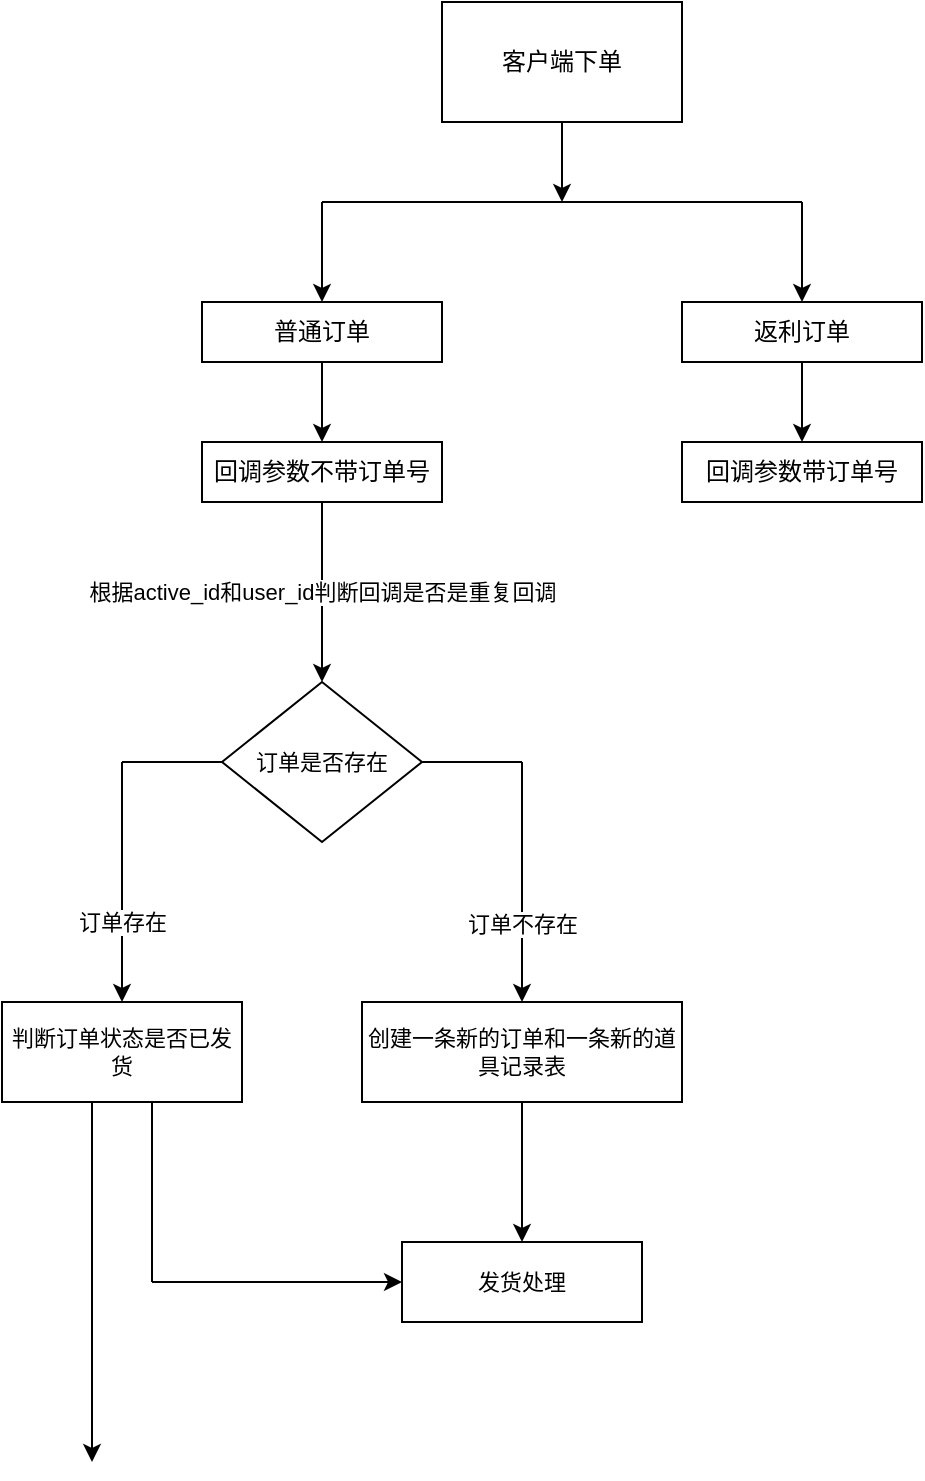 <mxfile version="20.6.0" type="github">
  <diagram id="i5tnUdshhmyFfF5Jcxsc" name="第 1 页">
    <mxGraphModel dx="1032" dy="687" grid="1" gridSize="10" guides="1" tooltips="1" connect="1" arrows="1" fold="1" page="1" pageScale="1" pageWidth="827" pageHeight="1169" math="0" shadow="0">
      <root>
        <mxCell id="0" />
        <mxCell id="1" parent="0" />
        <mxCell id="Spbh2kAS6akFPGVwrFUr-2" value="普通订单" style="rounded=0;whiteSpace=wrap;html=1;" vertex="1" parent="1">
          <mxGeometry x="120" y="170" width="120" height="30" as="geometry" />
        </mxCell>
        <mxCell id="Spbh2kAS6akFPGVwrFUr-3" value="返利订单" style="rounded=0;whiteSpace=wrap;html=1;" vertex="1" parent="1">
          <mxGeometry x="360" y="170" width="120" height="30" as="geometry" />
        </mxCell>
        <mxCell id="Spbh2kAS6akFPGVwrFUr-4" value="" style="endArrow=classic;html=1;rounded=0;exitX=0.5;exitY=1;exitDx=0;exitDy=0;" edge="1" parent="1" source="Spbh2kAS6akFPGVwrFUr-2">
          <mxGeometry width="50" height="50" relative="1" as="geometry">
            <mxPoint x="179.66" y="230" as="sourcePoint" />
            <mxPoint x="180" y="240" as="targetPoint" />
          </mxGeometry>
        </mxCell>
        <mxCell id="Spbh2kAS6akFPGVwrFUr-5" value="客户端下单" style="rounded=0;whiteSpace=wrap;html=1;" vertex="1" parent="1">
          <mxGeometry x="240" y="20" width="120" height="60" as="geometry" />
        </mxCell>
        <mxCell id="Spbh2kAS6akFPGVwrFUr-6" value="" style="endArrow=classic;html=1;rounded=0;exitX=0.5;exitY=1;exitDx=0;exitDy=0;" edge="1" parent="1" source="Spbh2kAS6akFPGVwrFUr-5">
          <mxGeometry width="50" height="50" relative="1" as="geometry">
            <mxPoint x="390" y="230" as="sourcePoint" />
            <mxPoint x="300" y="120" as="targetPoint" />
          </mxGeometry>
        </mxCell>
        <mxCell id="Spbh2kAS6akFPGVwrFUr-7" value="" style="endArrow=none;html=1;rounded=0;" edge="1" parent="1">
          <mxGeometry width="50" height="50" relative="1" as="geometry">
            <mxPoint x="180" y="120" as="sourcePoint" />
            <mxPoint x="420" y="120" as="targetPoint" />
          </mxGeometry>
        </mxCell>
        <mxCell id="Spbh2kAS6akFPGVwrFUr-8" value="" style="endArrow=classic;html=1;rounded=0;entryX=0.5;entryY=0;entryDx=0;entryDy=0;" edge="1" parent="1" target="Spbh2kAS6akFPGVwrFUr-3">
          <mxGeometry width="50" height="50" relative="1" as="geometry">
            <mxPoint x="420" y="120" as="sourcePoint" />
            <mxPoint x="440" y="180" as="targetPoint" />
          </mxGeometry>
        </mxCell>
        <mxCell id="Spbh2kAS6akFPGVwrFUr-9" value="" style="endArrow=classic;html=1;rounded=0;entryX=0.5;entryY=0;entryDx=0;entryDy=0;" edge="1" parent="1" target="Spbh2kAS6akFPGVwrFUr-2">
          <mxGeometry width="50" height="50" relative="1" as="geometry">
            <mxPoint x="180" y="120" as="sourcePoint" />
            <mxPoint x="440" y="180" as="targetPoint" />
          </mxGeometry>
        </mxCell>
        <mxCell id="Spbh2kAS6akFPGVwrFUr-10" value="" style="endArrow=classic;html=1;rounded=0;exitX=0.5;exitY=1;exitDx=0;exitDy=0;" edge="1" parent="1" source="Spbh2kAS6akFPGVwrFUr-3">
          <mxGeometry width="50" height="50" relative="1" as="geometry">
            <mxPoint x="420" y="210" as="sourcePoint" />
            <mxPoint x="420" y="240" as="targetPoint" />
          </mxGeometry>
        </mxCell>
        <mxCell id="Spbh2kAS6akFPGVwrFUr-11" value="回调参数带订单号" style="rounded=0;whiteSpace=wrap;html=1;" vertex="1" parent="1">
          <mxGeometry x="360" y="240" width="120" height="30" as="geometry" />
        </mxCell>
        <mxCell id="Spbh2kAS6akFPGVwrFUr-12" value="回调参数不带订单号" style="rounded=0;whiteSpace=wrap;html=1;" vertex="1" parent="1">
          <mxGeometry x="120" y="240" width="120" height="30" as="geometry" />
        </mxCell>
        <mxCell id="Spbh2kAS6akFPGVwrFUr-13" value="" style="endArrow=classic;html=1;rounded=0;exitX=0.5;exitY=1;exitDx=0;exitDy=0;" edge="1" parent="1" source="Spbh2kAS6akFPGVwrFUr-12">
          <mxGeometry relative="1" as="geometry">
            <mxPoint x="160" y="300" as="sourcePoint" />
            <mxPoint x="180" y="360" as="targetPoint" />
          </mxGeometry>
        </mxCell>
        <mxCell id="Spbh2kAS6akFPGVwrFUr-14" value="根据active_id和user_id判断回调是否是重复回调" style="edgeLabel;resizable=0;html=1;align=center;verticalAlign=middle;" connectable="0" vertex="1" parent="Spbh2kAS6akFPGVwrFUr-13">
          <mxGeometry relative="1" as="geometry">
            <mxPoint as="offset" />
          </mxGeometry>
        </mxCell>
        <mxCell id="Spbh2kAS6akFPGVwrFUr-19" value="&lt;font style=&quot;font-size: 11px;&quot;&gt;订单是否存在&lt;/font&gt;" style="rhombus;whiteSpace=wrap;html=1;" vertex="1" parent="1">
          <mxGeometry x="130" y="360" width="100" height="80" as="geometry" />
        </mxCell>
        <mxCell id="Spbh2kAS6akFPGVwrFUr-23" value="" style="endArrow=none;html=1;rounded=0;fontSize=11;exitX=0;exitY=0.5;exitDx=0;exitDy=0;" edge="1" parent="1" source="Spbh2kAS6akFPGVwrFUr-19">
          <mxGeometry width="50" height="50" relative="1" as="geometry">
            <mxPoint x="210" y="470" as="sourcePoint" />
            <mxPoint x="80" y="400" as="targetPoint" />
          </mxGeometry>
        </mxCell>
        <mxCell id="Spbh2kAS6akFPGVwrFUr-25" value="" style="endArrow=none;html=1;rounded=0;fontSize=11;exitX=1;exitY=0.5;exitDx=0;exitDy=0;" edge="1" parent="1" source="Spbh2kAS6akFPGVwrFUr-19">
          <mxGeometry width="50" height="50" relative="1" as="geometry">
            <mxPoint x="210" y="470" as="sourcePoint" />
            <mxPoint x="280" y="400" as="targetPoint" />
          </mxGeometry>
        </mxCell>
        <mxCell id="Spbh2kAS6akFPGVwrFUr-26" value="" style="endArrow=classic;html=1;rounded=0;fontSize=11;" edge="1" parent="1">
          <mxGeometry width="50" height="50" relative="1" as="geometry">
            <mxPoint x="280" y="400" as="sourcePoint" />
            <mxPoint x="280" y="520" as="targetPoint" />
          </mxGeometry>
        </mxCell>
        <mxCell id="Spbh2kAS6akFPGVwrFUr-29" value="订单不存在" style="edgeLabel;html=1;align=center;verticalAlign=middle;resizable=0;points=[];fontSize=11;" vertex="1" connectable="0" parent="Spbh2kAS6akFPGVwrFUr-26">
          <mxGeometry x="-0.228" y="1" relative="1" as="geometry">
            <mxPoint x="-1" y="34" as="offset" />
          </mxGeometry>
        </mxCell>
        <mxCell id="Spbh2kAS6akFPGVwrFUr-27" value="判断订单状态是否已发货" style="rounded=0;whiteSpace=wrap;html=1;fontSize=11;" vertex="1" parent="1">
          <mxGeometry x="20" y="520" width="120" height="50" as="geometry" />
        </mxCell>
        <mxCell id="Spbh2kAS6akFPGVwrFUr-30" value="创建一条新的订单和一条新的道具记录表" style="rounded=0;whiteSpace=wrap;html=1;fontSize=11;" vertex="1" parent="1">
          <mxGeometry x="200" y="520" width="160" height="50" as="geometry" />
        </mxCell>
        <mxCell id="Spbh2kAS6akFPGVwrFUr-33" value="" style="endArrow=classic;html=1;rounded=0;fontSize=11;exitX=0.5;exitY=1;exitDx=0;exitDy=0;" edge="1" parent="1" source="Spbh2kAS6akFPGVwrFUr-30">
          <mxGeometry width="50" height="50" relative="1" as="geometry">
            <mxPoint x="210" y="690" as="sourcePoint" />
            <mxPoint x="280" y="640" as="targetPoint" />
          </mxGeometry>
        </mxCell>
        <mxCell id="Spbh2kAS6akFPGVwrFUr-35" value="" style="endArrow=classic;html=1;rounded=0;fontSize=11;" edge="1" parent="1">
          <mxGeometry width="50" height="50" relative="1" as="geometry">
            <mxPoint x="80" y="400" as="sourcePoint" />
            <mxPoint x="80" y="520" as="targetPoint" />
          </mxGeometry>
        </mxCell>
        <mxCell id="Spbh2kAS6akFPGVwrFUr-41" value="订单存在" style="edgeLabel;html=1;align=center;verticalAlign=middle;resizable=0;points=[];fontSize=11;" vertex="1" connectable="0" parent="Spbh2kAS6akFPGVwrFUr-35">
          <mxGeometry x="0.284" y="-1" relative="1" as="geometry">
            <mxPoint x="1" y="3" as="offset" />
          </mxGeometry>
        </mxCell>
        <mxCell id="Spbh2kAS6akFPGVwrFUr-43" value="" style="shape=link;html=1;rounded=0;fontSize=11;exitX=0.5;exitY=1;exitDx=0;exitDy=0;width=30;" edge="1" parent="1" source="Spbh2kAS6akFPGVwrFUr-27">
          <mxGeometry width="100" relative="1" as="geometry">
            <mxPoint x="70" y="580" as="sourcePoint" />
            <mxPoint x="80" y="660" as="targetPoint" />
          </mxGeometry>
        </mxCell>
        <mxCell id="Spbh2kAS6akFPGVwrFUr-44" value="" style="endArrow=classic;html=1;rounded=0;fontSize=11;entryX=0;entryY=0.5;entryDx=0;entryDy=0;" edge="1" parent="1" target="Spbh2kAS6akFPGVwrFUr-45">
          <mxGeometry width="50" height="50" relative="1" as="geometry">
            <mxPoint x="95" y="660" as="sourcePoint" />
            <mxPoint x="215" y="659.66" as="targetPoint" />
          </mxGeometry>
        </mxCell>
        <mxCell id="Spbh2kAS6akFPGVwrFUr-45" value="发货处理" style="rounded=0;whiteSpace=wrap;html=1;fontSize=11;" vertex="1" parent="1">
          <mxGeometry x="220" y="640" width="120" height="40" as="geometry" />
        </mxCell>
        <mxCell id="Spbh2kAS6akFPGVwrFUr-46" value="" style="endArrow=classic;html=1;rounded=0;fontSize=11;" edge="1" parent="1">
          <mxGeometry width="50" height="50" relative="1" as="geometry">
            <mxPoint x="65" y="660" as="sourcePoint" />
            <mxPoint x="65" y="750" as="targetPoint" />
          </mxGeometry>
        </mxCell>
      </root>
    </mxGraphModel>
  </diagram>
</mxfile>
